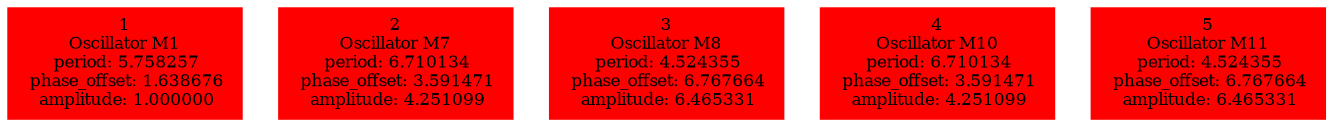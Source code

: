  digraph g{ forcelabels=true;
1 [label=<1<BR />Oscillator M1<BR /> period: 5.758257<BR /> phase_offset: 1.638676<BR /> amplitude: 1.000000>, shape=box,color=red,style=filled,fontsize=8];2 [label=<2<BR />Oscillator M7<BR /> period: 6.710134<BR /> phase_offset: 3.591471<BR /> amplitude: 4.251099>, shape=box,color=red,style=filled,fontsize=8];3 [label=<3<BR />Oscillator M8<BR /> period: 4.524355<BR /> phase_offset: 6.767664<BR /> amplitude: 6.465331>, shape=box,color=red,style=filled,fontsize=8];4 [label=<4<BR />Oscillator M10<BR /> period: 6.710134<BR /> phase_offset: 3.591471<BR /> amplitude: 4.251099>, shape=box,color=red,style=filled,fontsize=8];5 [label=<5<BR />Oscillator M11<BR /> period: 4.524355<BR /> phase_offset: 6.767664<BR /> amplitude: 6.465331>, shape=box,color=red,style=filled,fontsize=8]; }
